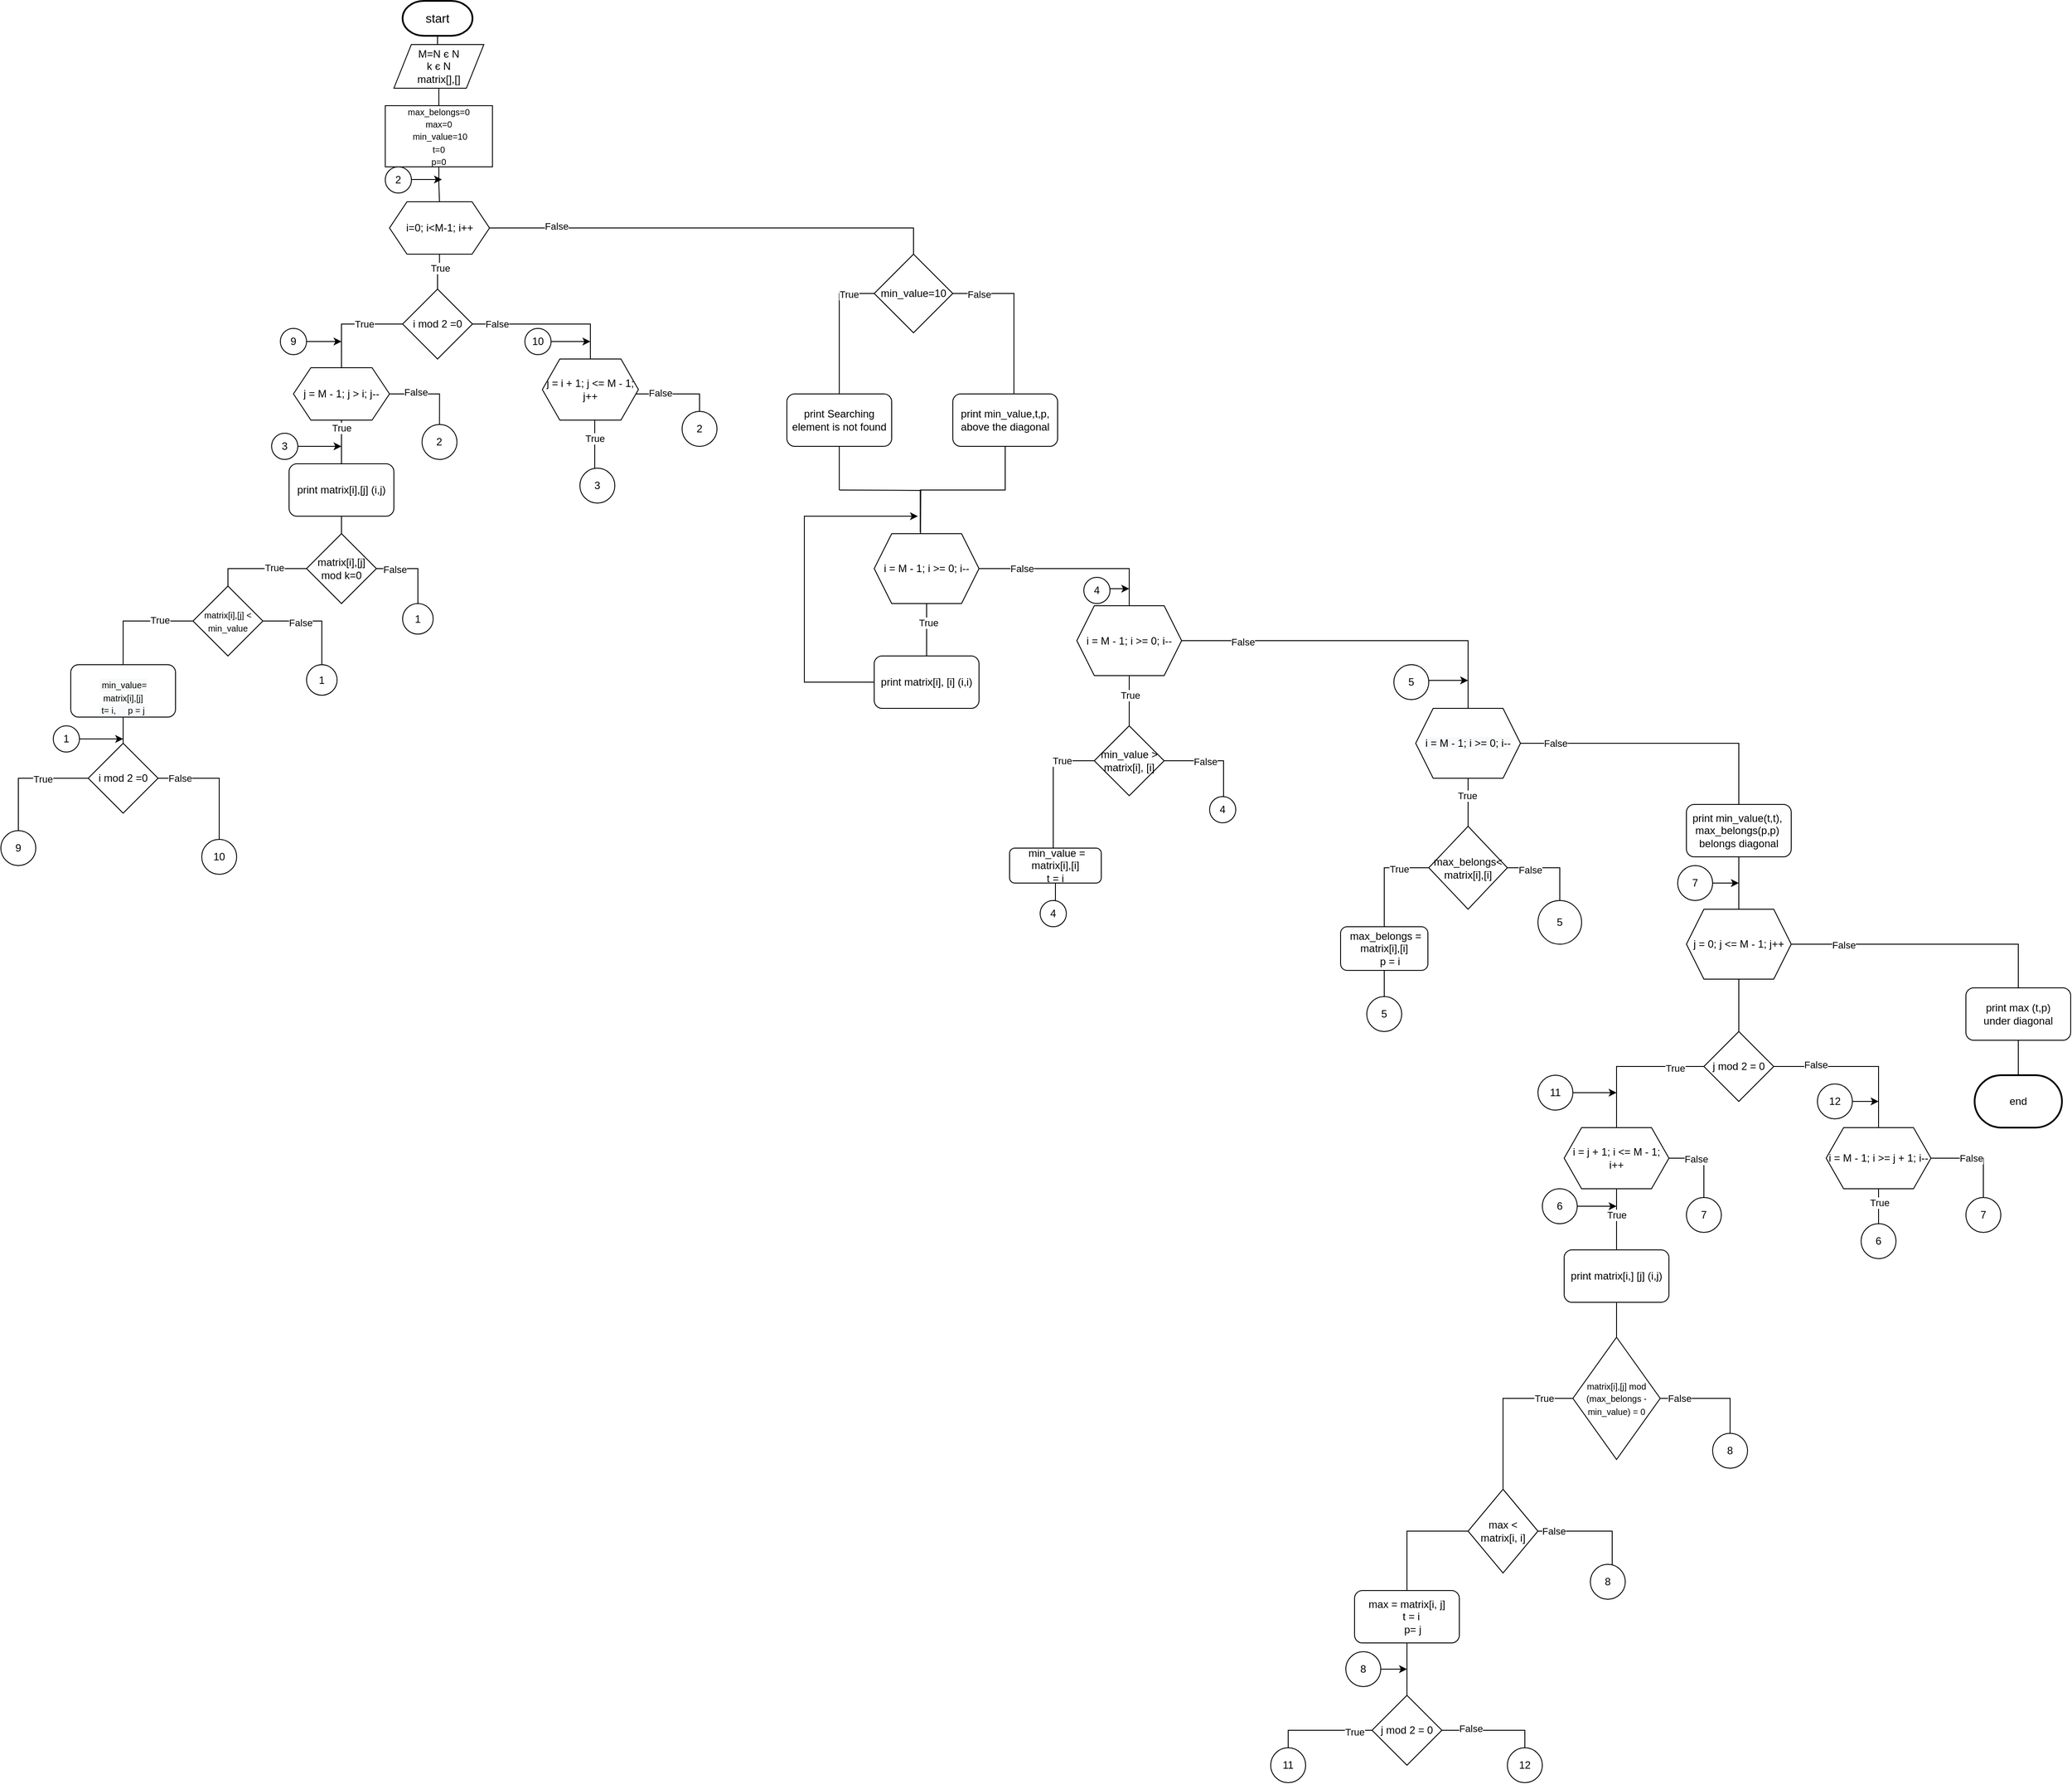 <mxfile version="15.4.0" type="device"><diagram id="TPwDtnkZ9QupiusPKSuq" name="Сторінка-1"><mxGraphModel dx="3076" dy="822" grid="1" gridSize="10" guides="1" tooltips="1" connect="1" arrows="1" fold="1" page="1" pageScale="1" pageWidth="827" pageHeight="1169" math="0" shadow="0"><root><mxCell id="0"/><mxCell id="1" parent="0"/><mxCell id="FkujwtBf7XeqItfNkJ0R-7" value="" style="edgeStyle=orthogonalEdgeStyle;rounded=0;orthogonalLoop=1;jettySize=auto;html=1;endArrow=none;endFill=0;" parent="1" source="FkujwtBf7XeqItfNkJ0R-1" target="FkujwtBf7XeqItfNkJ0R-5" edge="1"><mxGeometry relative="1" as="geometry"/></mxCell><mxCell id="FkujwtBf7XeqItfNkJ0R-1" value="&lt;font style=&quot;font-size: 14px&quot;&gt;start&lt;/font&gt;" style="strokeWidth=2;html=1;shape=mxgraph.flowchart.terminator;whiteSpace=wrap;" parent="1" vertex="1"><mxGeometry x="-660" y="10" width="80" height="40" as="geometry"/></mxCell><mxCell id="FkujwtBf7XeqItfNkJ0R-9" value="" style="edgeStyle=orthogonalEdgeStyle;rounded=0;orthogonalLoop=1;jettySize=auto;html=1;endArrow=none;endFill=0;" parent="1" source="FkujwtBf7XeqItfNkJ0R-5" target="FkujwtBf7XeqItfNkJ0R-8" edge="1"><mxGeometry relative="1" as="geometry"/></mxCell><mxCell id="FkujwtBf7XeqItfNkJ0R-5" value="M=N є N&lt;br&gt;k є N&lt;br&gt;matrix[],[]" style="shape=parallelogram;perimeter=parallelogramPerimeter;whiteSpace=wrap;html=1;fixedSize=1;" parent="1" vertex="1"><mxGeometry x="-670" y="60" width="103" height="50" as="geometry"/></mxCell><mxCell id="FkujwtBf7XeqItfNkJ0R-11" value="" style="edgeStyle=orthogonalEdgeStyle;rounded=0;orthogonalLoop=1;jettySize=auto;html=1;endArrow=none;endFill=0;" parent="1" source="FkujwtBf7XeqItfNkJ0R-8" target="FkujwtBf7XeqItfNkJ0R-10" edge="1"><mxGeometry relative="1" as="geometry"/></mxCell><mxCell id="FkujwtBf7XeqItfNkJ0R-8" value="&lt;font style=&quot;font-size: 10px&quot;&gt;max_belongs=0&lt;br&gt;max=0&lt;br&gt;&amp;nbsp;min_value=10&lt;br&gt;t=0&lt;br&gt;p=0&lt;/font&gt;" style="rounded=0;whiteSpace=wrap;html=1;" parent="1" vertex="1"><mxGeometry x="-679.87" y="130" width="122.75" height="70" as="geometry"/></mxCell><mxCell id="FkujwtBf7XeqItfNkJ0R-13" value="" style="edgeStyle=orthogonalEdgeStyle;rounded=0;orthogonalLoop=1;jettySize=auto;html=1;endArrow=none;endFill=0;" parent="1" source="FkujwtBf7XeqItfNkJ0R-10" target="FkujwtBf7XeqItfNkJ0R-12" edge="1"><mxGeometry relative="1" as="geometry"/></mxCell><mxCell id="FkujwtBf7XeqItfNkJ0R-94" value="True" style="edgeLabel;html=1;align=center;verticalAlign=middle;resizable=0;points=[];" parent="FkujwtBf7XeqItfNkJ0R-13" vertex="1" connectable="0"><mxGeometry x="-0.241" relative="1" as="geometry"><mxPoint as="offset"/></mxGeometry></mxCell><mxCell id="FkujwtBf7XeqItfNkJ0R-113" style="edgeStyle=orthogonalEdgeStyle;rounded=0;orthogonalLoop=1;jettySize=auto;html=1;startArrow=none;startFill=0;endArrow=none;endFill=0;entryX=0.5;entryY=0;entryDx=0;entryDy=0;" parent="1" source="FkujwtBf7XeqItfNkJ0R-10" target="FkujwtBf7XeqItfNkJ0R-112" edge="1"><mxGeometry relative="1" as="geometry"><mxPoint x="-75" y="280" as="targetPoint"/><Array as="points"><mxPoint x="-75" y="270"/></Array></mxGeometry></mxCell><mxCell id="FkujwtBf7XeqItfNkJ0R-134" value="False" style="edgeLabel;html=1;align=center;verticalAlign=middle;resizable=0;points=[];" parent="FkujwtBf7XeqItfNkJ0R-113" vertex="1" connectable="0"><mxGeometry x="-0.708" y="2" relative="1" as="geometry"><mxPoint x="1" as="offset"/></mxGeometry></mxCell><mxCell id="FkujwtBf7XeqItfNkJ0R-10" value="i=0; i&amp;lt;M-1; i++" style="shape=hexagon;perimeter=hexagonPerimeter2;whiteSpace=wrap;html=1;fixedSize=1;" parent="1" vertex="1"><mxGeometry x="-675" y="240" width="114.5" height="60" as="geometry"/></mxCell><mxCell id="FkujwtBf7XeqItfNkJ0R-15" value="" style="edgeStyle=orthogonalEdgeStyle;rounded=0;orthogonalLoop=1;jettySize=auto;html=1;endArrow=none;endFill=0;" parent="1" source="FkujwtBf7XeqItfNkJ0R-12" target="FkujwtBf7XeqItfNkJ0R-14" edge="1"><mxGeometry relative="1" as="geometry"/></mxCell><mxCell id="FkujwtBf7XeqItfNkJ0R-21" value="True" style="edgeLabel;html=1;align=center;verticalAlign=middle;resizable=0;points=[];" parent="FkujwtBf7XeqItfNkJ0R-15" vertex="1" connectable="0"><mxGeometry x="-0.269" relative="1" as="geometry"><mxPoint as="offset"/></mxGeometry></mxCell><mxCell id="FkujwtBf7XeqItfNkJ0R-72" style="edgeStyle=orthogonalEdgeStyle;rounded=0;orthogonalLoop=1;jettySize=auto;html=1;entryX=0.5;entryY=0;entryDx=0;entryDy=0;endArrow=none;endFill=0;" parent="1" source="FkujwtBf7XeqItfNkJ0R-12" target="FkujwtBf7XeqItfNkJ0R-22" edge="1"><mxGeometry relative="1" as="geometry"/></mxCell><mxCell id="FkujwtBf7XeqItfNkJ0R-89" value="False" style="edgeLabel;html=1;align=center;verticalAlign=middle;resizable=0;points=[];" parent="FkujwtBf7XeqItfNkJ0R-72" vertex="1" connectable="0"><mxGeometry x="-0.68" relative="1" as="geometry"><mxPoint as="offset"/></mxGeometry></mxCell><mxCell id="FkujwtBf7XeqItfNkJ0R-12" value="i mod 2 =0" style="rhombus;whiteSpace=wrap;html=1;" parent="1" vertex="1"><mxGeometry x="-660" y="340" width="80" height="80" as="geometry"/></mxCell><mxCell id="FkujwtBf7XeqItfNkJ0R-20" value="" style="edgeStyle=orthogonalEdgeStyle;rounded=0;orthogonalLoop=1;jettySize=auto;html=1;endArrow=none;endFill=0;" parent="1" source="FkujwtBf7XeqItfNkJ0R-14" target="FkujwtBf7XeqItfNkJ0R-19" edge="1"><mxGeometry relative="1" as="geometry"><Array as="points"><mxPoint x="-730" y="520"/><mxPoint x="-730" y="520"/></Array></mxGeometry></mxCell><mxCell id="FkujwtBf7XeqItfNkJ0R-114" value="True" style="edgeLabel;html=1;align=center;verticalAlign=middle;resizable=0;points=[];" parent="FkujwtBf7XeqItfNkJ0R-20" vertex="1" connectable="0"><mxGeometry x="-0.21" y="-1" relative="1" as="geometry"><mxPoint x="1" y="-11" as="offset"/></mxGeometry></mxCell><mxCell id="FkujwtBf7XeqItfNkJ0R-126" value="" style="edgeStyle=orthogonalEdgeStyle;rounded=0;orthogonalLoop=1;jettySize=auto;html=1;startArrow=none;startFill=0;endArrow=none;endFill=0;" parent="1" source="FkujwtBf7XeqItfNkJ0R-14" target="FkujwtBf7XeqItfNkJ0R-123" edge="1"><mxGeometry relative="1" as="geometry"/></mxCell><mxCell id="FkujwtBf7XeqItfNkJ0R-132" value="False" style="edgeLabel;html=1;align=center;verticalAlign=middle;resizable=0;points=[];" parent="FkujwtBf7XeqItfNkJ0R-126" vertex="1" connectable="0"><mxGeometry x="-0.348" y="2" relative="1" as="geometry"><mxPoint as="offset"/></mxGeometry></mxCell><mxCell id="FkujwtBf7XeqItfNkJ0R-14" value="j = M - 1; j &amp;gt; i; j--" style="shape=hexagon;perimeter=hexagonPerimeter2;whiteSpace=wrap;html=1;fixedSize=1;" parent="1" vertex="1"><mxGeometry x="-785" y="430" width="110" height="60" as="geometry"/></mxCell><mxCell id="FkujwtBf7XeqItfNkJ0R-121" value="" style="edgeStyle=orthogonalEdgeStyle;rounded=0;orthogonalLoop=1;jettySize=auto;html=1;startArrow=none;startFill=0;endArrow=none;endFill=0;" parent="1" source="FkujwtBf7XeqItfNkJ0R-22" target="FkujwtBf7XeqItfNkJ0R-120" edge="1"><mxGeometry relative="1" as="geometry"><Array as="points"><mxPoint x="-440" y="530"/><mxPoint x="-440" y="530"/></Array></mxGeometry></mxCell><mxCell id="FkujwtBf7XeqItfNkJ0R-122" value="True" style="edgeLabel;html=1;align=center;verticalAlign=middle;resizable=0;points=[];" parent="FkujwtBf7XeqItfNkJ0R-121" vertex="1" connectable="0"><mxGeometry x="-0.232" relative="1" as="geometry"><mxPoint as="offset"/></mxGeometry></mxCell><mxCell id="FkujwtBf7XeqItfNkJ0R-125" value="" style="edgeStyle=orthogonalEdgeStyle;rounded=0;orthogonalLoop=1;jettySize=auto;html=1;startArrow=none;startFill=0;endArrow=none;endFill=0;" parent="1" source="FkujwtBf7XeqItfNkJ0R-22" target="FkujwtBf7XeqItfNkJ0R-124" edge="1"><mxGeometry relative="1" as="geometry"><Array as="points"><mxPoint x="-320" y="460"/></Array></mxGeometry></mxCell><mxCell id="FkujwtBf7XeqItfNkJ0R-196" value="False" style="edgeLabel;html=1;align=center;verticalAlign=middle;resizable=0;points=[];" parent="FkujwtBf7XeqItfNkJ0R-125" vertex="1" connectable="0"><mxGeometry x="-0.406" y="1" relative="1" as="geometry"><mxPoint as="offset"/></mxGeometry></mxCell><mxCell id="FkujwtBf7XeqItfNkJ0R-22" value="j = i + 1; j &amp;lt;= M - 1; j++" style="shape=hexagon;perimeter=hexagonPerimeter2;whiteSpace=wrap;html=1;fixedSize=1;" parent="1" vertex="1"><mxGeometry x="-500" y="420" width="110" height="70" as="geometry"/></mxCell><mxCell id="FkujwtBf7XeqItfNkJ0R-80" style="edgeStyle=orthogonalEdgeStyle;rounded=0;orthogonalLoop=1;jettySize=auto;html=1;entryX=0.5;entryY=0;entryDx=0;entryDy=0;endArrow=none;endFill=0;" parent="1" source="FkujwtBf7XeqItfNkJ0R-27" target="FkujwtBf7XeqItfNkJ0R-61" edge="1"><mxGeometry relative="1" as="geometry"/></mxCell><mxCell id="FkujwtBf7XeqItfNkJ0R-88" value="True" style="edgeLabel;html=1;align=center;verticalAlign=middle;resizable=0;points=[];" parent="FkujwtBf7XeqItfNkJ0R-80" vertex="1" connectable="0"><mxGeometry x="-0.314" y="-1" relative="1" as="geometry"><mxPoint as="offset"/></mxGeometry></mxCell><mxCell id="FkujwtBf7XeqItfNkJ0R-198" style="edgeStyle=orthogonalEdgeStyle;rounded=0;orthogonalLoop=1;jettySize=auto;html=1;entryX=0.5;entryY=0;entryDx=0;entryDy=0;startArrow=none;startFill=0;endArrow=none;endFill=0;" parent="1" source="FkujwtBf7XeqItfNkJ0R-27" target="FkujwtBf7XeqItfNkJ0R-131" edge="1"><mxGeometry relative="1" as="geometry"/></mxCell><mxCell id="FkujwtBf7XeqItfNkJ0R-199" value="False" style="edgeLabel;html=1;align=center;verticalAlign=middle;resizable=0;points=[];" parent="FkujwtBf7XeqItfNkJ0R-198" vertex="1" connectable="0"><mxGeometry x="-0.535" y="-1" relative="1" as="geometry"><mxPoint as="offset"/></mxGeometry></mxCell><mxCell id="FkujwtBf7XeqItfNkJ0R-27" value="&lt;span&gt;matrix[i],[j] mod k=0&lt;/span&gt;" style="rhombus;whiteSpace=wrap;html=1;" parent="1" vertex="1"><mxGeometry x="-770" y="620" width="80" height="80" as="geometry"/></mxCell><mxCell id="FkujwtBf7XeqItfNkJ0R-81" style="edgeStyle=orthogonalEdgeStyle;rounded=0;orthogonalLoop=1;jettySize=auto;html=1;endArrow=none;endFill=0;" parent="1" source="FkujwtBf7XeqItfNkJ0R-61" target="FkujwtBf7XeqItfNkJ0R-82" edge="1"><mxGeometry relative="1" as="geometry"><mxPoint x="-670" y="720" as="targetPoint"/></mxGeometry></mxCell><mxCell id="FkujwtBf7XeqItfNkJ0R-83" value="False" style="edgeLabel;html=1;align=center;verticalAlign=middle;resizable=0;points=[];" parent="FkujwtBf7XeqItfNkJ0R-81" vertex="1" connectable="0"><mxGeometry x="-0.272" y="-2" relative="1" as="geometry"><mxPoint as="offset"/></mxGeometry></mxCell><mxCell id="FkujwtBf7XeqItfNkJ0R-84" style="edgeStyle=orthogonalEdgeStyle;rounded=0;orthogonalLoop=1;jettySize=auto;html=1;endArrow=none;endFill=0;" parent="1" source="FkujwtBf7XeqItfNkJ0R-61" target="FkujwtBf7XeqItfNkJ0R-68" edge="1"><mxGeometry relative="1" as="geometry"><Array as="points"><mxPoint x="-980" y="720"/></Array></mxGeometry></mxCell><mxCell id="FkujwtBf7XeqItfNkJ0R-85" value="True" style="edgeLabel;html=1;align=center;verticalAlign=middle;resizable=0;points=[];" parent="FkujwtBf7XeqItfNkJ0R-84" vertex="1" connectable="0"><mxGeometry x="-0.407" y="-1" relative="1" as="geometry"><mxPoint as="offset"/></mxGeometry></mxCell><mxCell id="FkujwtBf7XeqItfNkJ0R-61" value="&lt;span style=&quot;font-size: 10px&quot;&gt;matrix[i],[j] &amp;lt; min_value&lt;/span&gt;" style="rhombus;whiteSpace=wrap;html=1;" parent="1" vertex="1"><mxGeometry x="-900" y="680" width="80" height="80" as="geometry"/></mxCell><mxCell id="FkujwtBf7XeqItfNkJ0R-99" style="edgeStyle=orthogonalEdgeStyle;rounded=0;orthogonalLoop=1;jettySize=auto;html=1;entryX=0.5;entryY=0;entryDx=0;entryDy=0;startArrow=none;startFill=0;endArrow=none;endFill=0;" parent="1" source="FkujwtBf7XeqItfNkJ0R-68" edge="1"><mxGeometry relative="1" as="geometry"><mxPoint x="-980" y="860" as="targetPoint"/></mxGeometry></mxCell><mxCell id="FkujwtBf7XeqItfNkJ0R-68" value="&lt;br&gt;&lt;br&gt;&lt;div style=&quot;color: rgb(0 , 0 , 0) ; font-family: &amp;#34;helvetica&amp;#34; ; font-size: 12px ; font-style: normal ; font-weight: 400 ; letter-spacing: normal ; text-align: center ; text-indent: 0px ; text-transform: none ; word-spacing: 0px ; background-color: rgb(248 , 249 , 250)&quot;&gt;&lt;font style=&quot;font-size: 10px&quot;&gt;&amp;nbsp;min_value=&lt;/font&gt;&lt;/div&gt;&lt;font style=&quot;color: rgb(0 , 0 , 0) ; font-family: &amp;#34;helvetica&amp;#34; ; font-style: normal ; font-weight: 400 ; letter-spacing: normal ; text-align: center ; text-indent: 0px ; text-transform: none ; word-spacing: 0px ; background-color: rgb(248 , 249 , 250) ; font-size: 10px&quot;&gt;matrix[i],[j]&lt;/font&gt;&lt;div style=&quot;color: rgb(0 , 0 , 0) ; font-family: &amp;#34;helvetica&amp;#34; ; font-size: 12px ; font-style: normal ; font-weight: 400 ; letter-spacing: normal ; text-align: center ; text-indent: 0px ; text-transform: none ; word-spacing: 0px ; background-color: rgb(248 , 249 , 250)&quot;&gt;&lt;font style=&quot;font-size: 10px&quot;&gt;&lt;/font&gt;&lt;font style=&quot;font-size: 10px&quot;&gt;t= i,&lt;/font&gt;&lt;span style=&quot;font-size: 10px&quot;&gt;&amp;nbsp; &amp;nbsp; &amp;nbsp;&lt;/span&gt;&lt;span style=&quot;font-size: 10px&quot;&gt;p = j&lt;/span&gt;&lt;/div&gt;&lt;br&gt;" style="rounded=1;whiteSpace=wrap;html=1;" parent="1" vertex="1"><mxGeometry x="-1040" y="770" width="120" height="60" as="geometry"/></mxCell><mxCell id="FkujwtBf7XeqItfNkJ0R-119" value="" style="edgeStyle=orthogonalEdgeStyle;rounded=0;orthogonalLoop=1;jettySize=auto;html=1;startArrow=none;startFill=0;endArrow=none;endFill=0;" parent="1" source="FkujwtBf7XeqItfNkJ0R-19" target="FkujwtBf7XeqItfNkJ0R-27" edge="1"><mxGeometry relative="1" as="geometry"/></mxCell><mxCell id="FkujwtBf7XeqItfNkJ0R-19" value="print matrix[i],[j] (i,j)" style="rounded=1;whiteSpace=wrap;html=1;" parent="1" vertex="1"><mxGeometry x="-790" y="540" width="120" height="60" as="geometry"/></mxCell><mxCell id="FkujwtBf7XeqItfNkJ0R-82" value="1" style="ellipse;whiteSpace=wrap;html=1;aspect=fixed;" parent="1" vertex="1"><mxGeometry x="-770" y="770" width="35" height="35" as="geometry"/></mxCell><mxCell id="95pgazGIpsFD4sd5z5bE-3" value="" style="edgeStyle=orthogonalEdgeStyle;rounded=0;orthogonalLoop=1;jettySize=auto;html=1;" edge="1" parent="1" source="FkujwtBf7XeqItfNkJ0R-100"><mxGeometry relative="1" as="geometry"><mxPoint x="-980" y="855" as="targetPoint"/></mxGeometry></mxCell><mxCell id="FkujwtBf7XeqItfNkJ0R-100" value="1" style="ellipse;whiteSpace=wrap;html=1;aspect=fixed;" parent="1" vertex="1"><mxGeometry x="-1060" y="840" width="30" height="30" as="geometry"/></mxCell><mxCell id="FkujwtBf7XeqItfNkJ0R-139" style="edgeStyle=orthogonalEdgeStyle;rounded=0;orthogonalLoop=1;jettySize=auto;html=1;entryX=0.5;entryY=0;entryDx=0;entryDy=0;startArrow=none;startFill=0;endArrow=none;endFill=0;" parent="1" source="FkujwtBf7XeqItfNkJ0R-112" target="FkujwtBf7XeqItfNkJ0R-138" edge="1"><mxGeometry relative="1" as="geometry"><Array as="points"><mxPoint x="-160" y="345"/></Array></mxGeometry></mxCell><mxCell id="FkujwtBf7XeqItfNkJ0R-140" value="True" style="edgeLabel;html=1;align=center;verticalAlign=middle;resizable=0;points=[];" parent="FkujwtBf7XeqItfNkJ0R-139" vertex="1" connectable="0"><mxGeometry x="-0.626" y="1" relative="1" as="geometry"><mxPoint as="offset"/></mxGeometry></mxCell><mxCell id="FkujwtBf7XeqItfNkJ0R-141" style="edgeStyle=orthogonalEdgeStyle;rounded=0;orthogonalLoop=1;jettySize=auto;html=1;entryX=0.583;entryY=0;entryDx=0;entryDy=0;entryPerimeter=0;startArrow=none;startFill=0;endArrow=none;endFill=0;" parent="1" source="FkujwtBf7XeqItfNkJ0R-112" target="FkujwtBf7XeqItfNkJ0R-135" edge="1"><mxGeometry relative="1" as="geometry"><Array as="points"><mxPoint x="40" y="345"/></Array></mxGeometry></mxCell><mxCell id="FkujwtBf7XeqItfNkJ0R-142" value="False" style="edgeLabel;html=1;align=center;verticalAlign=middle;resizable=0;points=[];" parent="FkujwtBf7XeqItfNkJ0R-141" vertex="1" connectable="0"><mxGeometry x="-0.674" y="-1" relative="1" as="geometry"><mxPoint as="offset"/></mxGeometry></mxCell><mxCell id="FkujwtBf7XeqItfNkJ0R-112" value="min_value=10" style="rhombus;whiteSpace=wrap;html=1;" parent="1" vertex="1"><mxGeometry x="-120" y="300" width="90" height="90" as="geometry"/></mxCell><mxCell id="FkujwtBf7XeqItfNkJ0R-118" value="" style="edgeStyle=orthogonalEdgeStyle;rounded=0;orthogonalLoop=1;jettySize=auto;html=1;startArrow=none;startFill=0;endArrow=classic;endFill=1;" parent="1" source="FkujwtBf7XeqItfNkJ0R-116" edge="1"><mxGeometry relative="1" as="geometry"><mxPoint x="-730" y="520" as="targetPoint"/><Array as="points"><mxPoint x="-770" y="520"/><mxPoint x="-770" y="520"/></Array></mxGeometry></mxCell><mxCell id="FkujwtBf7XeqItfNkJ0R-116" value="3" style="ellipse;whiteSpace=wrap;html=1;aspect=fixed;" parent="1" vertex="1"><mxGeometry x="-810" y="505" width="30" height="30" as="geometry"/></mxCell><mxCell id="FkujwtBf7XeqItfNkJ0R-120" value="3" style="ellipse;whiteSpace=wrap;html=1;aspect=fixed;" parent="1" vertex="1"><mxGeometry x="-457" y="545" width="40" height="40" as="geometry"/></mxCell><mxCell id="FkujwtBf7XeqItfNkJ0R-123" value="2" style="ellipse;whiteSpace=wrap;html=1;aspect=fixed;" parent="1" vertex="1"><mxGeometry x="-637.75" y="495" width="40" height="40" as="geometry"/></mxCell><mxCell id="FkujwtBf7XeqItfNkJ0R-124" value="2" style="ellipse;whiteSpace=wrap;html=1;aspect=fixed;" parent="1" vertex="1"><mxGeometry x="-340" y="480" width="40" height="40" as="geometry"/></mxCell><mxCell id="FkujwtBf7XeqItfNkJ0R-129" value="" style="edgeStyle=orthogonalEdgeStyle;rounded=0;orthogonalLoop=1;jettySize=auto;html=1;startArrow=none;startFill=0;endArrow=classic;endFill=1;" parent="1" edge="1"><mxGeometry relative="1" as="geometry"><mxPoint x="-650" y="214.5" as="sourcePoint"/><mxPoint x="-615" y="214.5" as="targetPoint"/><Array as="points"><mxPoint x="-615" y="214.5"/><mxPoint x="-615" y="214.5"/></Array></mxGeometry></mxCell><mxCell id="FkujwtBf7XeqItfNkJ0R-127" value="2" style="ellipse;whiteSpace=wrap;html=1;aspect=fixed;" parent="1" vertex="1"><mxGeometry x="-679.87" y="200" width="30" height="30" as="geometry"/></mxCell><mxCell id="FkujwtBf7XeqItfNkJ0R-131" value="1" style="ellipse;whiteSpace=wrap;html=1;aspect=fixed;" parent="1" vertex="1"><mxGeometry x="-660" y="700" width="35" height="35" as="geometry"/></mxCell><mxCell id="FkujwtBf7XeqItfNkJ0R-144" style="edgeStyle=orthogonalEdgeStyle;rounded=0;orthogonalLoop=1;jettySize=auto;html=1;entryX=0.439;entryY=-0.021;entryDx=0;entryDy=0;entryPerimeter=0;startArrow=none;startFill=0;endArrow=none;endFill=0;" parent="1" source="FkujwtBf7XeqItfNkJ0R-135" target="FkujwtBf7XeqItfNkJ0R-143" edge="1"><mxGeometry relative="1" as="geometry"/></mxCell><mxCell id="FkujwtBf7XeqItfNkJ0R-135" value="print min_value,t,p, above the diagonal" style="rounded=1;whiteSpace=wrap;html=1;" parent="1" vertex="1"><mxGeometry x="-30" y="460" width="120" height="60" as="geometry"/></mxCell><mxCell id="FkujwtBf7XeqItfNkJ0R-146" style="edgeStyle=orthogonalEdgeStyle;rounded=0;orthogonalLoop=1;jettySize=auto;html=1;entryX=0.44;entryY=-0.024;entryDx=0;entryDy=0;entryPerimeter=0;startArrow=none;startFill=0;endArrow=none;endFill=0;" parent="1" edge="1"><mxGeometry relative="1" as="geometry"><mxPoint x="-159.993" y="570" as="sourcePoint"/><mxPoint x="-67.2" y="668.08" as="targetPoint"/></mxGeometry></mxCell><mxCell id="FkujwtBf7XeqItfNkJ0R-147" style="edgeStyle=orthogonalEdgeStyle;rounded=0;orthogonalLoop=1;jettySize=auto;html=1;startArrow=none;startFill=0;endArrow=none;endFill=0;" parent="1" source="FkujwtBf7XeqItfNkJ0R-138" edge="1"><mxGeometry relative="1" as="geometry"><mxPoint x="-160" y="570" as="targetPoint"/></mxGeometry></mxCell><mxCell id="FkujwtBf7XeqItfNkJ0R-138" value="print Searching element is not found" style="rounded=1;whiteSpace=wrap;html=1;" parent="1" vertex="1"><mxGeometry x="-220" y="460" width="120" height="60" as="geometry"/></mxCell><mxCell id="FkujwtBf7XeqItfNkJ0R-149" value="" style="edgeStyle=orthogonalEdgeStyle;rounded=0;orthogonalLoop=1;jettySize=auto;html=1;startArrow=none;startFill=0;endArrow=none;endFill=0;" parent="1" source="FkujwtBf7XeqItfNkJ0R-143" target="FkujwtBf7XeqItfNkJ0R-148" edge="1"><mxGeometry relative="1" as="geometry"/></mxCell><mxCell id="FkujwtBf7XeqItfNkJ0R-150" value="True" style="edgeLabel;html=1;align=center;verticalAlign=middle;resizable=0;points=[];" parent="FkujwtBf7XeqItfNkJ0R-149" vertex="1" connectable="0"><mxGeometry x="-0.26" y="2" relative="1" as="geometry"><mxPoint as="offset"/></mxGeometry></mxCell><mxCell id="FkujwtBf7XeqItfNkJ0R-181" style="edgeStyle=orthogonalEdgeStyle;rounded=0;orthogonalLoop=1;jettySize=auto;html=1;entryX=0.5;entryY=0;entryDx=0;entryDy=0;startArrow=none;startFill=0;endArrow=none;endFill=0;" parent="1" source="FkujwtBf7XeqItfNkJ0R-143" target="FkujwtBf7XeqItfNkJ0R-154" edge="1"><mxGeometry relative="1" as="geometry"/></mxCell><mxCell id="95pgazGIpsFD4sd5z5bE-14" value="False" style="edgeLabel;html=1;align=center;verticalAlign=middle;resizable=0;points=[];" vertex="1" connectable="0" parent="FkujwtBf7XeqItfNkJ0R-181"><mxGeometry x="-0.542" relative="1" as="geometry"><mxPoint as="offset"/></mxGeometry></mxCell><mxCell id="FkujwtBf7XeqItfNkJ0R-143" value="i = M - 1; i &amp;gt;= 0; i--" style="shape=hexagon;perimeter=hexagonPerimeter2;whiteSpace=wrap;html=1;fixedSize=1;" parent="1" vertex="1"><mxGeometry x="-120" y="620" width="120" height="80" as="geometry"/></mxCell><mxCell id="FkujwtBf7XeqItfNkJ0R-152" style="edgeStyle=orthogonalEdgeStyle;rounded=0;orthogonalLoop=1;jettySize=auto;html=1;startArrow=none;startFill=0;endArrow=classic;endFill=1;" parent="1" source="FkujwtBf7XeqItfNkJ0R-148" edge="1"><mxGeometry relative="1" as="geometry"><Array as="points"><mxPoint x="-200" y="790"/><mxPoint x="-200" y="600"/></Array><mxPoint x="-70" y="600" as="targetPoint"/></mxGeometry></mxCell><mxCell id="FkujwtBf7XeqItfNkJ0R-148" value="print matrix[i], [i] (i,i)" style="rounded=1;whiteSpace=wrap;html=1;" parent="1" vertex="1"><mxGeometry x="-120" y="760" width="120" height="60" as="geometry"/></mxCell><mxCell id="FkujwtBf7XeqItfNkJ0R-161" value="" style="edgeStyle=orthogonalEdgeStyle;rounded=0;orthogonalLoop=1;jettySize=auto;html=1;startArrow=none;startFill=0;endArrow=none;endFill=0;" parent="1" source="FkujwtBf7XeqItfNkJ0R-154" target="FkujwtBf7XeqItfNkJ0R-158" edge="1"><mxGeometry relative="1" as="geometry"/></mxCell><mxCell id="FkujwtBf7XeqItfNkJ0R-162" value="True" style="edgeLabel;html=1;align=center;verticalAlign=middle;resizable=0;points=[];" parent="FkujwtBf7XeqItfNkJ0R-161" vertex="1" connectable="0"><mxGeometry x="-0.24" y="1" relative="1" as="geometry"><mxPoint as="offset"/></mxGeometry></mxCell><mxCell id="FkujwtBf7XeqItfNkJ0R-177" style="edgeStyle=orthogonalEdgeStyle;rounded=0;orthogonalLoop=1;jettySize=auto;html=1;startArrow=none;startFill=0;endArrow=none;endFill=0;" parent="1" source="FkujwtBf7XeqItfNkJ0R-154" target="FkujwtBf7XeqItfNkJ0R-176" edge="1"><mxGeometry relative="1" as="geometry"/></mxCell><mxCell id="FkujwtBf7XeqItfNkJ0R-178" value="False" style="edgeLabel;html=1;align=center;verticalAlign=middle;resizable=0;points=[];" parent="FkujwtBf7XeqItfNkJ0R-177" vertex="1" connectable="0"><mxGeometry x="-0.654" y="-1" relative="1" as="geometry"><mxPoint as="offset"/></mxGeometry></mxCell><mxCell id="FkujwtBf7XeqItfNkJ0R-154" value="i = M - 1; i &amp;gt;= 0; i--" style="shape=hexagon;perimeter=hexagonPerimeter2;whiteSpace=wrap;html=1;fixedSize=1;" parent="1" vertex="1"><mxGeometry x="112" y="702.5" width="120" height="80" as="geometry"/></mxCell><mxCell id="FkujwtBf7XeqItfNkJ0R-165" value="" style="edgeStyle=orthogonalEdgeStyle;rounded=0;orthogonalLoop=1;jettySize=auto;html=1;startArrow=none;startFill=0;endArrow=none;endFill=0;" parent="1" source="FkujwtBf7XeqItfNkJ0R-158" target="FkujwtBf7XeqItfNkJ0R-164" edge="1"><mxGeometry relative="1" as="geometry"><Array as="points"><mxPoint x="85" y="880"/></Array></mxGeometry></mxCell><mxCell id="FkujwtBf7XeqItfNkJ0R-166" value="True" style="edgeLabel;html=1;align=center;verticalAlign=middle;resizable=0;points=[];" parent="FkujwtBf7XeqItfNkJ0R-165" vertex="1" connectable="0"><mxGeometry x="-0.5" relative="1" as="geometry"><mxPoint as="offset"/></mxGeometry></mxCell><mxCell id="FkujwtBf7XeqItfNkJ0R-169" value="" style="edgeStyle=orthogonalEdgeStyle;rounded=0;orthogonalLoop=1;jettySize=auto;html=1;startArrow=none;startFill=0;endArrow=none;endFill=0;" parent="1" source="FkujwtBf7XeqItfNkJ0R-158" target="FkujwtBf7XeqItfNkJ0R-168" edge="1"><mxGeometry relative="1" as="geometry"><Array as="points"><mxPoint x="280" y="880"/></Array></mxGeometry></mxCell><mxCell id="FkujwtBf7XeqItfNkJ0R-175" value="False" style="edgeLabel;html=1;align=center;verticalAlign=middle;resizable=0;points=[];" parent="FkujwtBf7XeqItfNkJ0R-169" vertex="1" connectable="0"><mxGeometry x="-0.149" y="-1" relative="1" as="geometry"><mxPoint as="offset"/></mxGeometry></mxCell><mxCell id="FkujwtBf7XeqItfNkJ0R-158" value="min_value &amp;gt; matrix[i], [i]" style="rhombus;whiteSpace=wrap;html=1;" parent="1" vertex="1"><mxGeometry x="132" y="840" width="80" height="80" as="geometry"/></mxCell><mxCell id="FkujwtBf7XeqItfNkJ0R-173" value="" style="edgeStyle=orthogonalEdgeStyle;rounded=0;orthogonalLoop=1;jettySize=auto;html=1;startArrow=none;startFill=0;endArrow=none;endFill=0;" parent="1" source="FkujwtBf7XeqItfNkJ0R-164" target="FkujwtBf7XeqItfNkJ0R-172" edge="1"><mxGeometry relative="1" as="geometry"/></mxCell><mxCell id="FkujwtBf7XeqItfNkJ0R-164" value="&lt;div&gt;&amp;nbsp;min_value = matrix[i],[i]&lt;/div&gt;&lt;div&gt;&lt;span&gt;t = i&lt;/span&gt;&lt;/div&gt;" style="rounded=1;whiteSpace=wrap;html=1;" parent="1" vertex="1"><mxGeometry x="35" y="980" width="105" height="40" as="geometry"/></mxCell><mxCell id="FkujwtBf7XeqItfNkJ0R-168" value="4" style="ellipse;whiteSpace=wrap;html=1;aspect=fixed;" parent="1" vertex="1"><mxGeometry x="264" y="921" width="30" height="30" as="geometry"/></mxCell><mxCell id="FkujwtBf7XeqItfNkJ0R-172" value="4" style="ellipse;whiteSpace=wrap;html=1;aspect=fixed;" parent="1" vertex="1"><mxGeometry x="70" y="1040" width="30" height="30" as="geometry"/></mxCell><mxCell id="FkujwtBf7XeqItfNkJ0R-185" value="" style="edgeStyle=orthogonalEdgeStyle;rounded=0;orthogonalLoop=1;jettySize=auto;html=1;startArrow=none;startFill=0;endArrow=none;endFill=0;" parent="1" source="FkujwtBf7XeqItfNkJ0R-176" target="FkujwtBf7XeqItfNkJ0R-184" edge="1"><mxGeometry relative="1" as="geometry"/></mxCell><mxCell id="FkujwtBf7XeqItfNkJ0R-186" value="True" style="edgeLabel;html=1;align=center;verticalAlign=middle;resizable=0;points=[];" parent="FkujwtBf7XeqItfNkJ0R-185" vertex="1" connectable="0"><mxGeometry x="-0.297" y="-1" relative="1" as="geometry"><mxPoint as="offset"/></mxGeometry></mxCell><mxCell id="FkujwtBf7XeqItfNkJ0R-201" style="edgeStyle=orthogonalEdgeStyle;rounded=0;orthogonalLoop=1;jettySize=auto;html=1;entryX=0.5;entryY=0;entryDx=0;entryDy=0;startArrow=none;startFill=0;endArrow=none;endFill=0;" parent="1" source="FkujwtBf7XeqItfNkJ0R-176" target="FkujwtBf7XeqItfNkJ0R-200" edge="1"><mxGeometry relative="1" as="geometry"/></mxCell><mxCell id="FkujwtBf7XeqItfNkJ0R-202" value="False" style="edgeLabel;html=1;align=center;verticalAlign=middle;resizable=0;points=[];" parent="FkujwtBf7XeqItfNkJ0R-201" vertex="1" connectable="0"><mxGeometry x="-0.754" relative="1" as="geometry"><mxPoint as="offset"/></mxGeometry></mxCell><mxCell id="FkujwtBf7XeqItfNkJ0R-176" value="&#10;&#10;&lt;span style=&quot;color: rgb(0, 0, 0); font-family: helvetica; font-size: 12px; font-style: normal; font-weight: 400; letter-spacing: normal; text-align: center; text-indent: 0px; text-transform: none; word-spacing: 0px; background-color: rgb(248, 249, 250); display: inline; float: none;&quot;&gt;i = M - 1; i &amp;gt;= 0; i--&lt;/span&gt;&#10;&#10;" style="shape=hexagon;perimeter=hexagonPerimeter2;whiteSpace=wrap;html=1;fixedSize=1;" parent="1" vertex="1"><mxGeometry x="500" y="820" width="120" height="80" as="geometry"/></mxCell><mxCell id="FkujwtBf7XeqItfNkJ0R-183" value="" style="edgeStyle=orthogonalEdgeStyle;rounded=0;orthogonalLoop=1;jettySize=auto;html=1;startArrow=none;startFill=0;endArrow=classic;endFill=1;" parent="1" edge="1"><mxGeometry relative="1" as="geometry"><mxPoint x="149.142" y="683" as="sourcePoint"/><mxPoint x="172" y="683" as="targetPoint"/><Array as="points"><mxPoint x="160" y="683"/><mxPoint x="160" y="683"/></Array></mxGeometry></mxCell><mxCell id="FkujwtBf7XeqItfNkJ0R-182" value="4" style="ellipse;whiteSpace=wrap;html=1;aspect=fixed;" parent="1" vertex="1"><mxGeometry x="120" y="670" width="30" height="30" as="geometry"/></mxCell><mxCell id="FkujwtBf7XeqItfNkJ0R-188" style="edgeStyle=orthogonalEdgeStyle;rounded=0;orthogonalLoop=1;jettySize=auto;html=1;startArrow=none;startFill=0;endArrow=none;endFill=0;" parent="1" source="FkujwtBf7XeqItfNkJ0R-184" target="FkujwtBf7XeqItfNkJ0R-187" edge="1"><mxGeometry relative="1" as="geometry"/></mxCell><mxCell id="FkujwtBf7XeqItfNkJ0R-189" value="True" style="edgeLabel;html=1;align=center;verticalAlign=middle;resizable=0;points=[];" parent="FkujwtBf7XeqItfNkJ0R-188" vertex="1" connectable="0"><mxGeometry x="-0.426" y="1" relative="1" as="geometry"><mxPoint as="offset"/></mxGeometry></mxCell><mxCell id="FkujwtBf7XeqItfNkJ0R-191" value="" style="edgeStyle=orthogonalEdgeStyle;rounded=0;orthogonalLoop=1;jettySize=auto;html=1;startArrow=none;startFill=0;endArrow=none;endFill=0;" parent="1" source="FkujwtBf7XeqItfNkJ0R-184" target="FkujwtBf7XeqItfNkJ0R-190" edge="1"><mxGeometry relative="1" as="geometry"><Array as="points"><mxPoint x="665" y="1003"/></Array></mxGeometry></mxCell><mxCell id="FkujwtBf7XeqItfNkJ0R-197" value="False" style="edgeLabel;html=1;align=center;verticalAlign=middle;resizable=0;points=[];" parent="FkujwtBf7XeqItfNkJ0R-191" vertex="1" connectable="0"><mxGeometry x="-0.48" y="-2" relative="1" as="geometry"><mxPoint as="offset"/></mxGeometry></mxCell><mxCell id="FkujwtBf7XeqItfNkJ0R-184" value="max_belongs&amp;lt; matrix[i],[i]" style="rhombus;whiteSpace=wrap;html=1;" parent="1" vertex="1"><mxGeometry x="515" y="955" width="90" height="95" as="geometry"/></mxCell><mxCell id="FkujwtBf7XeqItfNkJ0R-193" value="" style="edgeStyle=orthogonalEdgeStyle;rounded=0;orthogonalLoop=1;jettySize=auto;html=1;startArrow=none;startFill=0;endArrow=none;endFill=0;" parent="1" source="FkujwtBf7XeqItfNkJ0R-187" target="FkujwtBf7XeqItfNkJ0R-192" edge="1"><mxGeometry relative="1" as="geometry"/></mxCell><mxCell id="FkujwtBf7XeqItfNkJ0R-187" value="&lt;div&gt;&amp;nbsp;max_belongs = matrix[i],[i]&lt;/div&gt;&lt;div&gt;&amp;nbsp; &amp;nbsp; p = i&lt;/div&gt;" style="rounded=1;whiteSpace=wrap;html=1;" parent="1" vertex="1"><mxGeometry x="414" y="1070" width="100" height="50" as="geometry"/></mxCell><mxCell id="FkujwtBf7XeqItfNkJ0R-190" value="5" style="ellipse;whiteSpace=wrap;html=1;aspect=fixed;" parent="1" vertex="1"><mxGeometry x="640" y="1040" width="50" height="50" as="geometry"/></mxCell><mxCell id="FkujwtBf7XeqItfNkJ0R-192" value="5" style="ellipse;whiteSpace=wrap;html=1;aspect=fixed;" parent="1" vertex="1"><mxGeometry x="444" y="1150" width="40" height="40" as="geometry"/></mxCell><mxCell id="FkujwtBf7XeqItfNkJ0R-195" value="" style="edgeStyle=orthogonalEdgeStyle;rounded=0;orthogonalLoop=1;jettySize=auto;html=1;startArrow=none;startFill=0;endArrow=classic;endFill=1;" parent="1" edge="1"><mxGeometry relative="1" as="geometry"><mxPoint x="512.321" y="788" as="sourcePoint"/><mxPoint x="560" y="788" as="targetPoint"/><Array as="points"><mxPoint x="560" y="788"/></Array></mxGeometry></mxCell><mxCell id="FkujwtBf7XeqItfNkJ0R-194" value="5" style="ellipse;whiteSpace=wrap;html=1;aspect=fixed;" parent="1" vertex="1"><mxGeometry x="475" y="770" width="40" height="40" as="geometry"/></mxCell><mxCell id="FkujwtBf7XeqItfNkJ0R-204" value="" style="edgeStyle=orthogonalEdgeStyle;rounded=0;orthogonalLoop=1;jettySize=auto;html=1;startArrow=none;startFill=0;endArrow=none;endFill=0;" parent="1" source="FkujwtBf7XeqItfNkJ0R-200" target="FkujwtBf7XeqItfNkJ0R-203" edge="1"><mxGeometry relative="1" as="geometry"/></mxCell><mxCell id="FkujwtBf7XeqItfNkJ0R-200" value="print&amp;nbsp;min_value(t,t),&amp;nbsp;&lt;br&gt;max_belongs(p,p)&amp;nbsp;&lt;br&gt;belongs diagonal" style="rounded=1;whiteSpace=wrap;html=1;" parent="1" vertex="1"><mxGeometry x="810" y="930" width="120" height="60" as="geometry"/></mxCell><mxCell id="FkujwtBf7XeqItfNkJ0R-206" style="edgeStyle=orthogonalEdgeStyle;rounded=0;orthogonalLoop=1;jettySize=auto;html=1;entryX=0.5;entryY=0;entryDx=0;entryDy=0;startArrow=none;startFill=0;endArrow=none;endFill=0;" parent="1" source="FkujwtBf7XeqItfNkJ0R-203" target="FkujwtBf7XeqItfNkJ0R-205" edge="1"><mxGeometry relative="1" as="geometry"/></mxCell><mxCell id="FkujwtBf7XeqItfNkJ0R-207" value="False" style="edgeLabel;html=1;align=center;verticalAlign=middle;resizable=0;points=[];" parent="FkujwtBf7XeqItfNkJ0R-206" vertex="1" connectable="0"><mxGeometry x="-0.612" y="-1" relative="1" as="geometry"><mxPoint as="offset"/></mxGeometry></mxCell><mxCell id="FkujwtBf7XeqItfNkJ0R-209" value="" style="edgeStyle=orthogonalEdgeStyle;rounded=0;orthogonalLoop=1;jettySize=auto;html=1;startArrow=none;startFill=0;endArrow=none;endFill=0;" parent="1" source="FkujwtBf7XeqItfNkJ0R-203" target="FkujwtBf7XeqItfNkJ0R-208" edge="1"><mxGeometry relative="1" as="geometry"/></mxCell><mxCell id="FkujwtBf7XeqItfNkJ0R-203" value="j = 0; j &amp;lt;= M - 1; j++" style="shape=hexagon;perimeter=hexagonPerimeter2;whiteSpace=wrap;html=1;fixedSize=1;" parent="1" vertex="1"><mxGeometry x="810" y="1050" width="120" height="80" as="geometry"/></mxCell><mxCell id="gApmeL-yGughJgvBaO9q-3" value="" style="edgeStyle=orthogonalEdgeStyle;rounded=0;orthogonalLoop=1;jettySize=auto;html=1;endArrow=none;endFill=0;" parent="1" source="FkujwtBf7XeqItfNkJ0R-205" target="gApmeL-yGughJgvBaO9q-1" edge="1"><mxGeometry relative="1" as="geometry"/></mxCell><mxCell id="FkujwtBf7XeqItfNkJ0R-205" value="print max (t,p)&lt;br&gt;under diagonal" style="rounded=1;whiteSpace=wrap;html=1;" parent="1" vertex="1"><mxGeometry x="1130" y="1140" width="120" height="60" as="geometry"/></mxCell><mxCell id="FkujwtBf7XeqItfNkJ0R-212" style="edgeStyle=orthogonalEdgeStyle;rounded=0;orthogonalLoop=1;jettySize=auto;html=1;entryX=0.5;entryY=0;entryDx=0;entryDy=0;startArrow=none;startFill=0;endArrow=none;endFill=0;" parent="1" source="FkujwtBf7XeqItfNkJ0R-208" target="FkujwtBf7XeqItfNkJ0R-210" edge="1"><mxGeometry relative="1" as="geometry"/></mxCell><mxCell id="FkujwtBf7XeqItfNkJ0R-214" value="True" style="edgeLabel;html=1;align=center;verticalAlign=middle;resizable=0;points=[];" parent="FkujwtBf7XeqItfNkJ0R-212" vertex="1" connectable="0"><mxGeometry x="-0.61" y="2" relative="1" as="geometry"><mxPoint as="offset"/></mxGeometry></mxCell><mxCell id="FkujwtBf7XeqItfNkJ0R-213" style="edgeStyle=orthogonalEdgeStyle;rounded=0;orthogonalLoop=1;jettySize=auto;html=1;entryX=0.5;entryY=0;entryDx=0;entryDy=0;startArrow=none;startFill=0;endArrow=none;endFill=0;" parent="1" source="FkujwtBf7XeqItfNkJ0R-208" target="FkujwtBf7XeqItfNkJ0R-211" edge="1"><mxGeometry relative="1" as="geometry"><Array as="points"><mxPoint x="1030" y="1230"/><mxPoint x="1030" y="1310"/></Array></mxGeometry></mxCell><mxCell id="FkujwtBf7XeqItfNkJ0R-215" value="False" style="edgeLabel;html=1;align=center;verticalAlign=middle;resizable=0;points=[];" parent="FkujwtBf7XeqItfNkJ0R-213" vertex="1" connectable="0"><mxGeometry x="-0.546" y="2" relative="1" as="geometry"><mxPoint as="offset"/></mxGeometry></mxCell><mxCell id="FkujwtBf7XeqItfNkJ0R-208" value="j mod 2 = 0" style="rhombus;whiteSpace=wrap;html=1;" parent="1" vertex="1"><mxGeometry x="830" y="1190" width="80" height="80" as="geometry"/></mxCell><mxCell id="FkujwtBf7XeqItfNkJ0R-220" style="edgeStyle=orthogonalEdgeStyle;rounded=0;orthogonalLoop=1;jettySize=auto;html=1;entryX=0.5;entryY=0;entryDx=0;entryDy=0;startArrow=none;startFill=0;endArrow=none;endFill=0;" parent="1" source="FkujwtBf7XeqItfNkJ0R-210" target="FkujwtBf7XeqItfNkJ0R-218" edge="1"><mxGeometry relative="1" as="geometry"/></mxCell><mxCell id="FkujwtBf7XeqItfNkJ0R-223" value="False" style="edgeLabel;html=1;align=center;verticalAlign=middle;resizable=0;points=[];" parent="FkujwtBf7XeqItfNkJ0R-220" vertex="1" connectable="0"><mxGeometry x="-0.274" y="-1" relative="1" as="geometry"><mxPoint as="offset"/></mxGeometry></mxCell><mxCell id="FkujwtBf7XeqItfNkJ0R-247" value="" style="edgeStyle=orthogonalEdgeStyle;rounded=0;orthogonalLoop=1;jettySize=auto;html=1;startArrow=none;startFill=0;endArrow=none;endFill=0;" parent="1" source="FkujwtBf7XeqItfNkJ0R-210" target="FkujwtBf7XeqItfNkJ0R-226" edge="1"><mxGeometry relative="1" as="geometry"/></mxCell><mxCell id="FkujwtBf7XeqItfNkJ0R-248" value="True" style="edgeLabel;html=1;align=center;verticalAlign=middle;resizable=0;points=[];" parent="FkujwtBf7XeqItfNkJ0R-247" vertex="1" connectable="0"><mxGeometry x="0.262" y="2" relative="1" as="geometry"><mxPoint x="-2" y="-14" as="offset"/></mxGeometry></mxCell><mxCell id="FkujwtBf7XeqItfNkJ0R-210" value="i = j + 1; i &amp;lt;= M - 1; i++" style="shape=hexagon;perimeter=hexagonPerimeter2;whiteSpace=wrap;html=1;fixedSize=1;" parent="1" vertex="1"><mxGeometry x="670" y="1300" width="120" height="70" as="geometry"/></mxCell><mxCell id="FkujwtBf7XeqItfNkJ0R-221" style="edgeStyle=orthogonalEdgeStyle;rounded=0;orthogonalLoop=1;jettySize=auto;html=1;startArrow=none;startFill=0;endArrow=none;endFill=0;" parent="1" source="FkujwtBf7XeqItfNkJ0R-211" target="FkujwtBf7XeqItfNkJ0R-219" edge="1"><mxGeometry relative="1" as="geometry"/></mxCell><mxCell id="FkujwtBf7XeqItfNkJ0R-222" value="False" style="edgeLabel;html=1;align=center;verticalAlign=middle;resizable=0;points=[];" parent="FkujwtBf7XeqItfNkJ0R-221" vertex="1" connectable="0"><mxGeometry x="-0.133" relative="1" as="geometry"><mxPoint as="offset"/></mxGeometry></mxCell><mxCell id="FkujwtBf7XeqItfNkJ0R-251" value="" style="edgeStyle=orthogonalEdgeStyle;rounded=0;orthogonalLoop=1;jettySize=auto;html=1;startArrow=none;startFill=0;endArrow=none;endFill=0;" parent="1" source="FkujwtBf7XeqItfNkJ0R-211" target="FkujwtBf7XeqItfNkJ0R-216" edge="1"><mxGeometry relative="1" as="geometry"/></mxCell><mxCell id="FkujwtBf7XeqItfNkJ0R-252" value="True" style="edgeLabel;html=1;align=center;verticalAlign=middle;resizable=0;points=[];" parent="FkujwtBf7XeqItfNkJ0R-251" vertex="1" connectable="0"><mxGeometry x="-0.2" y="1" relative="1" as="geometry"><mxPoint as="offset"/></mxGeometry></mxCell><mxCell id="FkujwtBf7XeqItfNkJ0R-211" value="i = M - 1; i &amp;gt;= j + 1; i--" style="shape=hexagon;perimeter=hexagonPerimeter2;whiteSpace=wrap;html=1;fixedSize=1;" parent="1" vertex="1"><mxGeometry x="970" y="1300" width="120" height="70" as="geometry"/></mxCell><mxCell id="FkujwtBf7XeqItfNkJ0R-216" value="6" style="ellipse;whiteSpace=wrap;html=1;aspect=fixed;" parent="1" vertex="1"><mxGeometry x="1010" y="1410" width="40" height="40" as="geometry"/></mxCell><mxCell id="FkujwtBf7XeqItfNkJ0R-218" value="7" style="ellipse;whiteSpace=wrap;html=1;aspect=fixed;" parent="1" vertex="1"><mxGeometry x="810" y="1380" width="40" height="40" as="geometry"/></mxCell><mxCell id="FkujwtBf7XeqItfNkJ0R-219" value="7" style="ellipse;whiteSpace=wrap;html=1;aspect=fixed;" parent="1" vertex="1"><mxGeometry x="1130" y="1380" width="40" height="40" as="geometry"/></mxCell><mxCell id="FkujwtBf7XeqItfNkJ0R-225" value="" style="edgeStyle=orthogonalEdgeStyle;rounded=0;orthogonalLoop=1;jettySize=auto;html=1;startArrow=none;startFill=0;endArrow=classic;endFill=1;" parent="1" source="FkujwtBf7XeqItfNkJ0R-224" edge="1"><mxGeometry relative="1" as="geometry"><mxPoint x="870" y="1020" as="targetPoint"/><Array as="points"><mxPoint x="870" y="1020"/></Array></mxGeometry></mxCell><mxCell id="FkujwtBf7XeqItfNkJ0R-224" value="7" style="ellipse;whiteSpace=wrap;html=1;aspect=fixed;" parent="1" vertex="1"><mxGeometry x="800" y="1000" width="40" height="40" as="geometry"/></mxCell><mxCell id="FkujwtBf7XeqItfNkJ0R-229" value="" style="edgeStyle=orthogonalEdgeStyle;rounded=0;orthogonalLoop=1;jettySize=auto;html=1;startArrow=none;startFill=0;endArrow=none;endFill=0;" parent="1" source="FkujwtBf7XeqItfNkJ0R-226" target="FkujwtBf7XeqItfNkJ0R-228" edge="1"><mxGeometry relative="1" as="geometry"/></mxCell><mxCell id="FkujwtBf7XeqItfNkJ0R-226" value="print&amp;nbsp;matrix[i,] [j] (i,j)" style="rounded=1;whiteSpace=wrap;html=1;" parent="1" vertex="1"><mxGeometry x="670" y="1440" width="120" height="60" as="geometry"/></mxCell><mxCell id="FkujwtBf7XeqItfNkJ0R-231" value="" style="edgeStyle=orthogonalEdgeStyle;rounded=0;orthogonalLoop=1;jettySize=auto;html=1;startArrow=none;startFill=0;endArrow=none;endFill=0;" parent="1" source="FkujwtBf7XeqItfNkJ0R-228" target="FkujwtBf7XeqItfNkJ0R-230" edge="1"><mxGeometry relative="1" as="geometry"><Array as="points"><mxPoint x="860" y="1610"/></Array></mxGeometry></mxCell><mxCell id="FkujwtBf7XeqItfNkJ0R-234" value="False" style="edgeLabel;html=1;align=center;verticalAlign=middle;resizable=0;points=[];" parent="FkujwtBf7XeqItfNkJ0R-231" vertex="1" connectable="0"><mxGeometry x="-0.63" relative="1" as="geometry"><mxPoint as="offset"/></mxGeometry></mxCell><mxCell id="FkujwtBf7XeqItfNkJ0R-237" style="edgeStyle=orthogonalEdgeStyle;rounded=0;orthogonalLoop=1;jettySize=auto;html=1;entryX=0.5;entryY=0;entryDx=0;entryDy=0;startArrow=none;startFill=0;endArrow=none;endFill=0;" parent="1" source="FkujwtBf7XeqItfNkJ0R-228" target="FkujwtBf7XeqItfNkJ0R-235" edge="1"><mxGeometry relative="1" as="geometry"/></mxCell><mxCell id="FkujwtBf7XeqItfNkJ0R-238" value="True" style="edgeLabel;html=1;align=center;verticalAlign=middle;resizable=0;points=[];" parent="FkujwtBf7XeqItfNkJ0R-237" vertex="1" connectable="0"><mxGeometry x="-0.634" relative="1" as="geometry"><mxPoint as="offset"/></mxGeometry></mxCell><mxCell id="FkujwtBf7XeqItfNkJ0R-228" value="&lt;font style=&quot;font-size: 10px&quot;&gt;matrix[i],[j] mod (max_belongs - min_value) = 0&lt;/font&gt;" style="rhombus;whiteSpace=wrap;html=1;" parent="1" vertex="1"><mxGeometry x="680" y="1540" width="100" height="140" as="geometry"/></mxCell><mxCell id="FkujwtBf7XeqItfNkJ0R-230" value="8" style="ellipse;whiteSpace=wrap;html=1;aspect=fixed;" parent="1" vertex="1"><mxGeometry x="840" y="1650" width="40" height="40" as="geometry"/></mxCell><mxCell id="95pgazGIpsFD4sd5z5bE-19" value="" style="edgeStyle=orthogonalEdgeStyle;rounded=0;orthogonalLoop=1;jettySize=auto;html=1;endArrow=classic;endFill=1;" edge="1" parent="1" source="FkujwtBf7XeqItfNkJ0R-232"><mxGeometry relative="1" as="geometry"><mxPoint x="490" y="1920" as="targetPoint"/><Array as="points"><mxPoint x="490" y="1920"/></Array></mxGeometry></mxCell><mxCell id="FkujwtBf7XeqItfNkJ0R-232" value="8" style="ellipse;whiteSpace=wrap;html=1;aspect=fixed;" parent="1" vertex="1"><mxGeometry x="420" y="1900" width="40" height="40" as="geometry"/></mxCell><mxCell id="FkujwtBf7XeqItfNkJ0R-240" value="" style="edgeStyle=orthogonalEdgeStyle;rounded=0;orthogonalLoop=1;jettySize=auto;html=1;startArrow=none;startFill=0;endArrow=none;endFill=0;" parent="1" source="FkujwtBf7XeqItfNkJ0R-235" target="FkujwtBf7XeqItfNkJ0R-239" edge="1"><mxGeometry relative="1" as="geometry"><Array as="points"><mxPoint x="725" y="1762"/></Array></mxGeometry></mxCell><mxCell id="FkujwtBf7XeqItfNkJ0R-241" value="False" style="edgeLabel;html=1;align=center;verticalAlign=middle;resizable=0;points=[];" parent="FkujwtBf7XeqItfNkJ0R-240" vertex="1" connectable="0"><mxGeometry x="-0.705" relative="1" as="geometry"><mxPoint as="offset"/></mxGeometry></mxCell><mxCell id="FkujwtBf7XeqItfNkJ0R-244" style="edgeStyle=orthogonalEdgeStyle;rounded=0;orthogonalLoop=1;jettySize=auto;html=1;startArrow=none;startFill=0;endArrow=none;endFill=0;" parent="1" source="FkujwtBf7XeqItfNkJ0R-235" target="FkujwtBf7XeqItfNkJ0R-243" edge="1"><mxGeometry relative="1" as="geometry"/></mxCell><mxCell id="FkujwtBf7XeqItfNkJ0R-235" value="max &amp;lt; matrix[i, i]" style="rhombus;whiteSpace=wrap;html=1;" parent="1" vertex="1"><mxGeometry x="560" y="1714" width="80" height="96" as="geometry"/></mxCell><mxCell id="FkujwtBf7XeqItfNkJ0R-239" value="8" style="ellipse;whiteSpace=wrap;html=1;aspect=fixed;" parent="1" vertex="1"><mxGeometry x="700" y="1800" width="40" height="40" as="geometry"/></mxCell><mxCell id="95pgazGIpsFD4sd5z5bE-18" value="" style="edgeStyle=orthogonalEdgeStyle;rounded=0;orthogonalLoop=1;jettySize=auto;html=1;endArrow=none;endFill=0;" edge="1" parent="1" source="FkujwtBf7XeqItfNkJ0R-243" target="95pgazGIpsFD4sd5z5bE-15"><mxGeometry relative="1" as="geometry"/></mxCell><mxCell id="FkujwtBf7XeqItfNkJ0R-243" value="&lt;div&gt;max = matrix[i, j]&lt;/div&gt;&lt;div&gt;&amp;nbsp; &amp;nbsp;t = i&lt;/div&gt;&lt;div&gt;&amp;nbsp; &amp;nbsp; p= j&lt;/div&gt;" style="rounded=1;whiteSpace=wrap;html=1;" parent="1" vertex="1"><mxGeometry x="430" y="1830" width="120" height="60" as="geometry"/></mxCell><mxCell id="FkujwtBf7XeqItfNkJ0R-250" value="" style="edgeStyle=orthogonalEdgeStyle;rounded=0;orthogonalLoop=1;jettySize=auto;html=1;startArrow=none;startFill=0;endArrow=classic;endFill=1;" parent="1" source="FkujwtBf7XeqItfNkJ0R-249" edge="1"><mxGeometry relative="1" as="geometry"><mxPoint x="730" y="1390" as="targetPoint"/><Array as="points"><mxPoint x="730" y="1390"/></Array></mxGeometry></mxCell><mxCell id="FkujwtBf7XeqItfNkJ0R-249" value="6" style="ellipse;whiteSpace=wrap;html=1;aspect=fixed;" parent="1" vertex="1"><mxGeometry x="645" y="1370" width="40" height="40" as="geometry"/></mxCell><mxCell id="gApmeL-yGughJgvBaO9q-1" value="end" style="strokeWidth=2;html=1;shape=mxgraph.flowchart.terminator;whiteSpace=wrap;" parent="1" vertex="1"><mxGeometry x="1140" y="1240" width="100" height="60" as="geometry"/></mxCell><mxCell id="95pgazGIpsFD4sd5z5bE-5" style="edgeStyle=orthogonalEdgeStyle;rounded=0;orthogonalLoop=1;jettySize=auto;html=1;entryX=0.5;entryY=0;entryDx=0;entryDy=0;endArrow=none;endFill=0;" edge="1" parent="1" source="95pgazGIpsFD4sd5z5bE-2" target="95pgazGIpsFD4sd5z5bE-4"><mxGeometry relative="1" as="geometry"/></mxCell><mxCell id="95pgazGIpsFD4sd5z5bE-6" value="True" style="edgeLabel;html=1;align=center;verticalAlign=middle;resizable=0;points=[];" vertex="1" connectable="0" parent="95pgazGIpsFD4sd5z5bE-5"><mxGeometry x="-0.254" y="1" relative="1" as="geometry"><mxPoint as="offset"/></mxGeometry></mxCell><mxCell id="95pgazGIpsFD4sd5z5bE-8" style="edgeStyle=orthogonalEdgeStyle;rounded=0;orthogonalLoop=1;jettySize=auto;html=1;entryX=0.5;entryY=0;entryDx=0;entryDy=0;endArrow=none;endFill=0;" edge="1" parent="1" source="95pgazGIpsFD4sd5z5bE-2" target="95pgazGIpsFD4sd5z5bE-7"><mxGeometry relative="1" as="geometry"/></mxCell><mxCell id="95pgazGIpsFD4sd5z5bE-9" value="False" style="edgeLabel;html=1;align=center;verticalAlign=middle;resizable=0;points=[];" vertex="1" connectable="0" parent="95pgazGIpsFD4sd5z5bE-8"><mxGeometry x="-0.643" relative="1" as="geometry"><mxPoint as="offset"/></mxGeometry></mxCell><mxCell id="95pgazGIpsFD4sd5z5bE-2" value="i mod 2 =0" style="rhombus;whiteSpace=wrap;html=1;" vertex="1" parent="1"><mxGeometry x="-1020" y="860" width="80" height="80" as="geometry"/></mxCell><mxCell id="95pgazGIpsFD4sd5z5bE-4" value="9" style="ellipse;whiteSpace=wrap;html=1;aspect=fixed;" vertex="1" parent="1"><mxGeometry x="-1120" y="960" width="40" height="40" as="geometry"/></mxCell><mxCell id="95pgazGIpsFD4sd5z5bE-7" value="10" style="ellipse;whiteSpace=wrap;html=1;aspect=fixed;" vertex="1" parent="1"><mxGeometry x="-890" y="970" width="40" height="40" as="geometry"/></mxCell><mxCell id="95pgazGIpsFD4sd5z5bE-11" value="" style="edgeStyle=orthogonalEdgeStyle;rounded=0;orthogonalLoop=1;jettySize=auto;html=1;endArrow=classic;endFill=1;" edge="1" parent="1" source="95pgazGIpsFD4sd5z5bE-10"><mxGeometry relative="1" as="geometry"><mxPoint x="-730" y="400" as="targetPoint"/><Array as="points"><mxPoint x="-730" y="400"/></Array></mxGeometry></mxCell><mxCell id="95pgazGIpsFD4sd5z5bE-10" value="9" style="ellipse;whiteSpace=wrap;html=1;aspect=fixed;" vertex="1" parent="1"><mxGeometry x="-800" y="385" width="30" height="30" as="geometry"/></mxCell><mxCell id="95pgazGIpsFD4sd5z5bE-13" value="" style="edgeStyle=orthogonalEdgeStyle;rounded=0;orthogonalLoop=1;jettySize=auto;html=1;endArrow=classic;endFill=1;" edge="1" parent="1" source="95pgazGIpsFD4sd5z5bE-12"><mxGeometry relative="1" as="geometry"><mxPoint x="-445" y="400" as="targetPoint"/><Array as="points"><mxPoint x="-445" y="400"/></Array></mxGeometry></mxCell><mxCell id="95pgazGIpsFD4sd5z5bE-12" value="10" style="ellipse;whiteSpace=wrap;html=1;aspect=fixed;" vertex="1" parent="1"><mxGeometry x="-520" y="385" width="30" height="30" as="geometry"/></mxCell><mxCell id="95pgazGIpsFD4sd5z5bE-24" style="edgeStyle=orthogonalEdgeStyle;rounded=0;orthogonalLoop=1;jettySize=auto;html=1;entryX=0.5;entryY=0;entryDx=0;entryDy=0;endArrow=none;endFill=0;" edge="1" parent="1" source="95pgazGIpsFD4sd5z5bE-15" target="95pgazGIpsFD4sd5z5bE-22"><mxGeometry relative="1" as="geometry"/></mxCell><mxCell id="95pgazGIpsFD4sd5z5bE-26" value="True" style="edgeLabel;html=1;align=center;verticalAlign=middle;resizable=0;points=[];" vertex="1" connectable="0" parent="95pgazGIpsFD4sd5z5bE-24"><mxGeometry x="-0.651" y="2" relative="1" as="geometry"><mxPoint as="offset"/></mxGeometry></mxCell><mxCell id="95pgazGIpsFD4sd5z5bE-25" style="edgeStyle=orthogonalEdgeStyle;rounded=0;orthogonalLoop=1;jettySize=auto;html=1;entryX=0.5;entryY=0;entryDx=0;entryDy=0;endArrow=none;endFill=0;" edge="1" parent="1" source="95pgazGIpsFD4sd5z5bE-15" target="95pgazGIpsFD4sd5z5bE-23"><mxGeometry relative="1" as="geometry"/></mxCell><mxCell id="95pgazGIpsFD4sd5z5bE-27" value="False" style="edgeLabel;html=1;align=center;verticalAlign=middle;resizable=0;points=[];" vertex="1" connectable="0" parent="95pgazGIpsFD4sd5z5bE-25"><mxGeometry x="-0.439" y="2" relative="1" as="geometry"><mxPoint as="offset"/></mxGeometry></mxCell><mxCell id="95pgazGIpsFD4sd5z5bE-15" value="&lt;span&gt;j mod 2 = 0&lt;/span&gt;" style="rhombus;whiteSpace=wrap;html=1;" vertex="1" parent="1"><mxGeometry x="450" y="1950" width="80" height="80" as="geometry"/></mxCell><mxCell id="95pgazGIpsFD4sd5z5bE-22" value="11" style="ellipse;whiteSpace=wrap;html=1;aspect=fixed;" vertex="1" parent="1"><mxGeometry x="334" y="2010" width="40" height="40" as="geometry"/></mxCell><mxCell id="95pgazGIpsFD4sd5z5bE-23" value="12" style="ellipse;whiteSpace=wrap;html=1;aspect=fixed;" vertex="1" parent="1"><mxGeometry x="605" y="2010" width="40" height="40" as="geometry"/></mxCell><mxCell id="95pgazGIpsFD4sd5z5bE-29" style="edgeStyle=orthogonalEdgeStyle;rounded=0;orthogonalLoop=1;jettySize=auto;html=1;endArrow=classic;endFill=1;" edge="1" parent="1" source="95pgazGIpsFD4sd5z5bE-28"><mxGeometry relative="1" as="geometry"><mxPoint x="730" y="1260" as="targetPoint"/></mxGeometry></mxCell><mxCell id="95pgazGIpsFD4sd5z5bE-28" value="11" style="ellipse;whiteSpace=wrap;html=1;aspect=fixed;" vertex="1" parent="1"><mxGeometry x="640" y="1240" width="40" height="40" as="geometry"/></mxCell><mxCell id="95pgazGIpsFD4sd5z5bE-31" style="edgeStyle=orthogonalEdgeStyle;rounded=0;orthogonalLoop=1;jettySize=auto;html=1;endArrow=classic;endFill=1;" edge="1" parent="1" source="95pgazGIpsFD4sd5z5bE-30"><mxGeometry relative="1" as="geometry"><mxPoint x="1030" y="1270" as="targetPoint"/></mxGeometry></mxCell><mxCell id="95pgazGIpsFD4sd5z5bE-30" value="12" style="ellipse;whiteSpace=wrap;html=1;aspect=fixed;" vertex="1" parent="1"><mxGeometry x="960" y="1250" width="40" height="40" as="geometry"/></mxCell></root></mxGraphModel></diagram></mxfile>